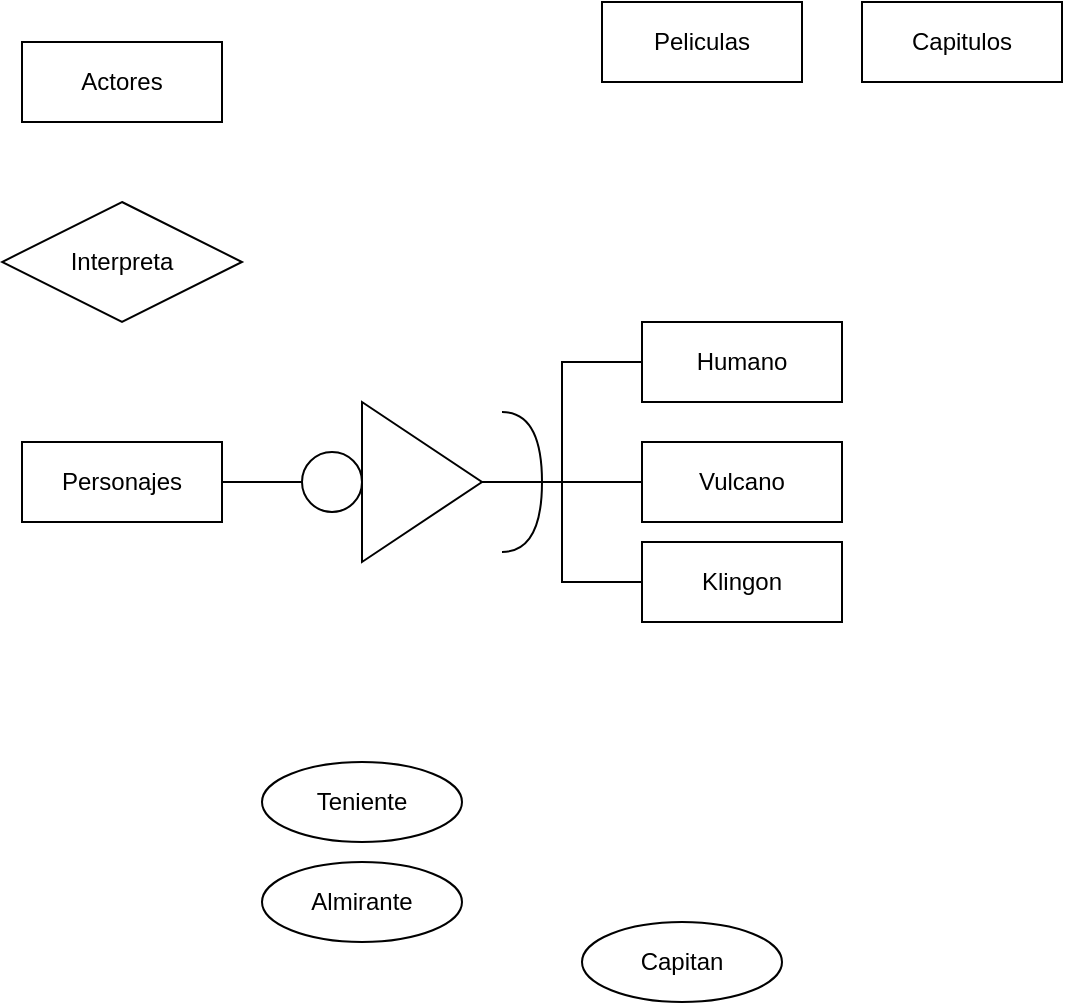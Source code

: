 <mxfile version="22.0.4" type="github">
  <diagram name="Page-1" id="vt7E26coTQ7GBFosNAj3">
    <mxGraphModel dx="1393" dy="758" grid="1" gridSize="10" guides="1" tooltips="1" connect="1" arrows="1" fold="1" page="1" pageScale="1" pageWidth="850" pageHeight="1100" math="0" shadow="0">
      <root>
        <mxCell id="0" />
        <mxCell id="1" parent="0" />
        <mxCell id="EmvSPIBgGL5C_TIdjesC-2" value="Personajes" style="whiteSpace=wrap;html=1;align=center;" vertex="1" parent="1">
          <mxGeometry x="60" y="300" width="100" height="40" as="geometry" />
        </mxCell>
        <mxCell id="EmvSPIBgGL5C_TIdjesC-3" value="Actores" style="whiteSpace=wrap;html=1;align=center;" vertex="1" parent="1">
          <mxGeometry x="60" y="100" width="100" height="40" as="geometry" />
        </mxCell>
        <mxCell id="EmvSPIBgGL5C_TIdjesC-4" value="Capitulos" style="whiteSpace=wrap;html=1;align=center;" vertex="1" parent="1">
          <mxGeometry x="480" y="80" width="100" height="40" as="geometry" />
        </mxCell>
        <mxCell id="EmvSPIBgGL5C_TIdjesC-5" value="Peliculas" style="whiteSpace=wrap;html=1;align=center;" vertex="1" parent="1">
          <mxGeometry x="350" y="80" width="100" height="40" as="geometry" />
        </mxCell>
        <mxCell id="EmvSPIBgGL5C_TIdjesC-8" value="" style="endArrow=none;html=1;rounded=0;entryX=1;entryY=0.5;entryDx=0;entryDy=0;exitX=0;exitY=0.5;exitDx=0;exitDy=0;" edge="1" parent="1" source="EmvSPIBgGL5C_TIdjesC-13" target="EmvSPIBgGL5C_TIdjesC-2">
          <mxGeometry width="50" height="50" relative="1" as="geometry">
            <mxPoint x="240" y="400" as="sourcePoint" />
            <mxPoint x="450" y="370" as="targetPoint" />
          </mxGeometry>
        </mxCell>
        <mxCell id="EmvSPIBgGL5C_TIdjesC-9" value="Humano" style="whiteSpace=wrap;html=1;align=center;" vertex="1" parent="1">
          <mxGeometry x="370" y="240" width="100" height="40" as="geometry" />
        </mxCell>
        <mxCell id="EmvSPIBgGL5C_TIdjesC-10" value="Klingon" style="whiteSpace=wrap;html=1;align=center;" vertex="1" parent="1">
          <mxGeometry x="370" y="350" width="100" height="40" as="geometry" />
        </mxCell>
        <mxCell id="EmvSPIBgGL5C_TIdjesC-11" value="Vulcano" style="whiteSpace=wrap;html=1;align=center;" vertex="1" parent="1">
          <mxGeometry x="370" y="300" width="100" height="40" as="geometry" />
        </mxCell>
        <mxCell id="EmvSPIBgGL5C_TIdjesC-12" value="" style="triangle;whiteSpace=wrap;html=1;" vertex="1" parent="1">
          <mxGeometry x="230" y="280" width="60" height="80" as="geometry" />
        </mxCell>
        <mxCell id="EmvSPIBgGL5C_TIdjesC-13" value="" style="ellipse;whiteSpace=wrap;html=1;aspect=fixed;" vertex="1" parent="1">
          <mxGeometry x="200" y="305" width="30" height="30" as="geometry" />
        </mxCell>
        <mxCell id="EmvSPIBgGL5C_TIdjesC-16" value="" style="endArrow=none;html=1;rounded=0;entryX=1;entryY=0.5;entryDx=0;entryDy=0;exitX=0;exitY=0.5;exitDx=0;exitDy=0;" edge="1" parent="1" source="EmvSPIBgGL5C_TIdjesC-9" target="EmvSPIBgGL5C_TIdjesC-12">
          <mxGeometry width="50" height="50" relative="1" as="geometry">
            <mxPoint x="400" y="420" as="sourcePoint" />
            <mxPoint x="450" y="370" as="targetPoint" />
            <Array as="points">
              <mxPoint x="330" y="260" />
              <mxPoint x="330" y="320" />
            </Array>
          </mxGeometry>
        </mxCell>
        <mxCell id="EmvSPIBgGL5C_TIdjesC-17" value="" style="endArrow=none;html=1;rounded=0;entryX=0;entryY=0.5;entryDx=0;entryDy=0;exitX=1;exitY=0.5;exitDx=0;exitDy=0;" edge="1" parent="1" source="EmvSPIBgGL5C_TIdjesC-12" target="EmvSPIBgGL5C_TIdjesC-10">
          <mxGeometry width="50" height="50" relative="1" as="geometry">
            <mxPoint x="400" y="420" as="sourcePoint" />
            <mxPoint x="450" y="370" as="targetPoint" />
            <Array as="points">
              <mxPoint x="330" y="320" />
              <mxPoint x="330" y="370" />
            </Array>
          </mxGeometry>
        </mxCell>
        <mxCell id="EmvSPIBgGL5C_TIdjesC-18" value="" style="endArrow=none;html=1;rounded=0;entryX=1;entryY=0.5;entryDx=0;entryDy=0;exitX=0;exitY=0.5;exitDx=0;exitDy=0;" edge="1" parent="1" source="EmvSPIBgGL5C_TIdjesC-11" target="EmvSPIBgGL5C_TIdjesC-12">
          <mxGeometry width="50" height="50" relative="1" as="geometry">
            <mxPoint x="400" y="420" as="sourcePoint" />
            <mxPoint x="450" y="370" as="targetPoint" />
          </mxGeometry>
        </mxCell>
        <mxCell id="EmvSPIBgGL5C_TIdjesC-19" value="Teniente" style="ellipse;whiteSpace=wrap;html=1;align=center;" vertex="1" parent="1">
          <mxGeometry x="180" y="460" width="100" height="40" as="geometry" />
        </mxCell>
        <mxCell id="EmvSPIBgGL5C_TIdjesC-20" value="Almirante" style="ellipse;whiteSpace=wrap;html=1;align=center;" vertex="1" parent="1">
          <mxGeometry x="180" y="510" width="100" height="40" as="geometry" />
        </mxCell>
        <mxCell id="EmvSPIBgGL5C_TIdjesC-21" value="Capitan" style="ellipse;whiteSpace=wrap;html=1;align=center;" vertex="1" parent="1">
          <mxGeometry x="340" y="540" width="100" height="40" as="geometry" />
        </mxCell>
        <mxCell id="EmvSPIBgGL5C_TIdjesC-22" value="Interpreta" style="shape=rhombus;perimeter=rhombusPerimeter;whiteSpace=wrap;html=1;align=center;" vertex="1" parent="1">
          <mxGeometry x="50" y="180" width="120" height="60" as="geometry" />
        </mxCell>
        <mxCell id="EmvSPIBgGL5C_TIdjesC-23" value="" style="shape=requiredInterface;html=1;verticalLabelPosition=bottom;sketch=0;" vertex="1" parent="1">
          <mxGeometry x="300" y="285" width="20" height="70" as="geometry" />
        </mxCell>
      </root>
    </mxGraphModel>
  </diagram>
</mxfile>
